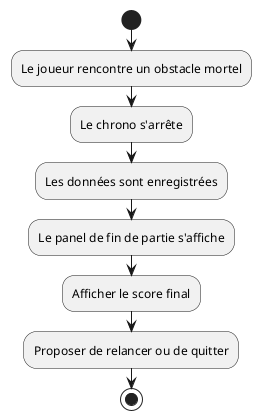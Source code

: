 @startuml failAcivity
start
:Le joueur rencontre un obstacle mortel;
:Le chrono s'arrête;
:Les données sont enregistrées;
:Le panel de fin de partie s'affiche;
:Afficher le score final;
:Proposer de relancer ou de quitter;
stop
@enduml
